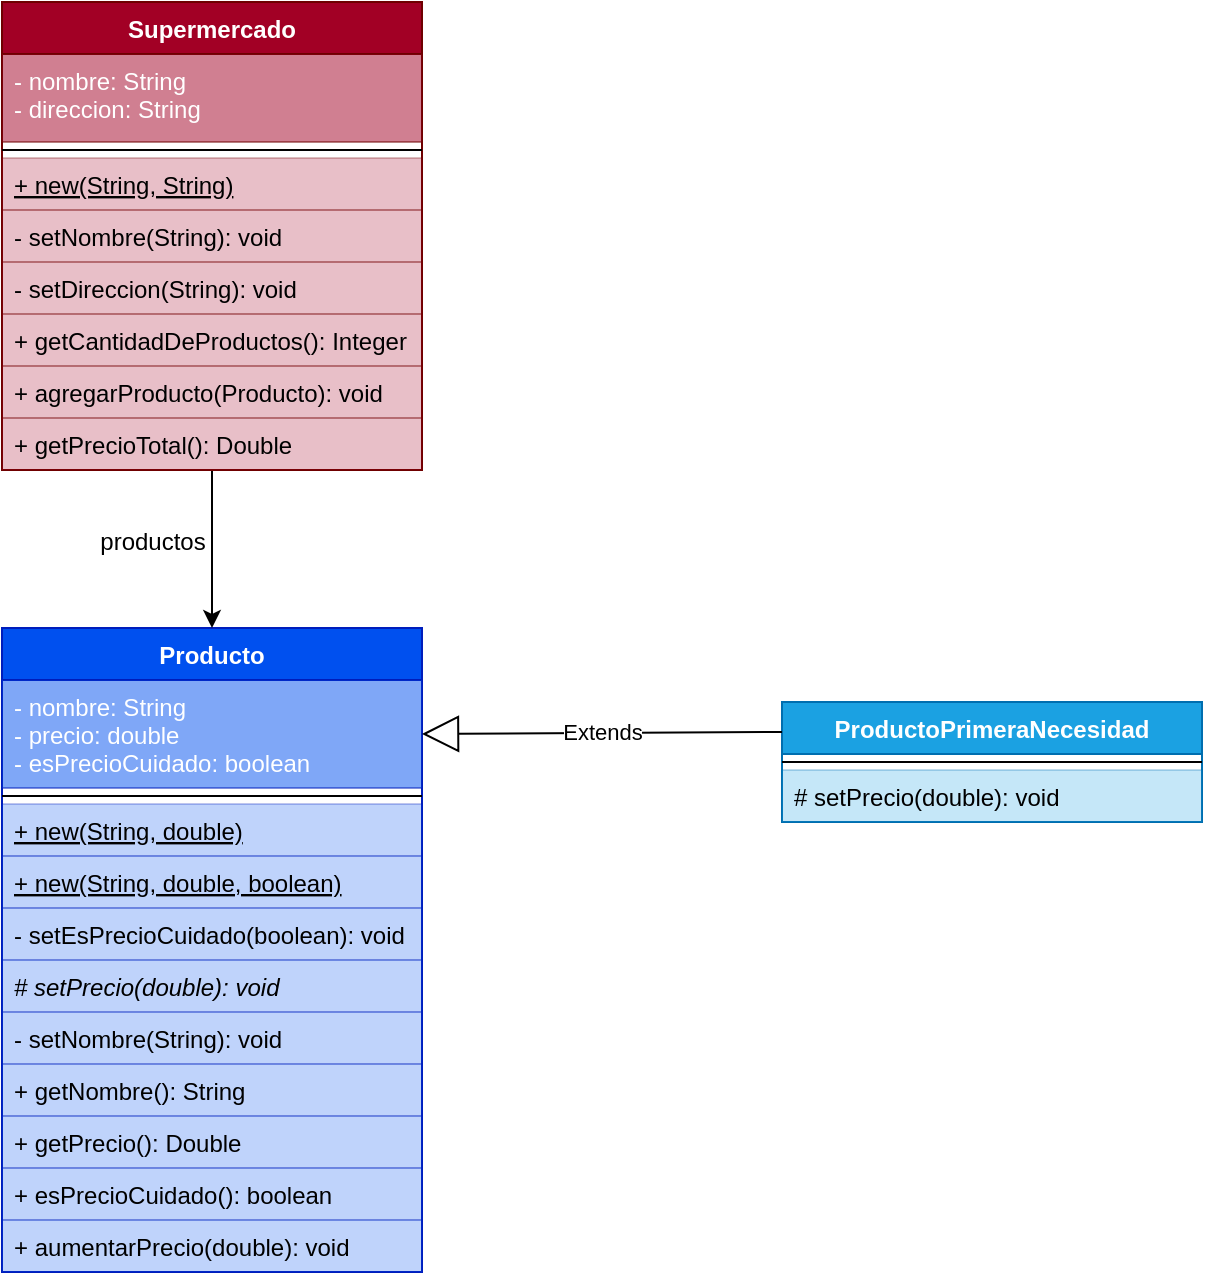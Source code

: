 <mxfile version="15.2.9" type="device"><diagram id="Ki1Kc2VXvUnl6WCNA7D2" name="Page-1"><mxGraphModel dx="1102" dy="1751" grid="1" gridSize="10" guides="1" tooltips="1" connect="1" arrows="1" fold="1" page="1" pageScale="1" pageWidth="827" pageHeight="1169" math="0" shadow="0"><root><mxCell id="0"/><mxCell id="1" parent="0"/><mxCell id="-MxiQg5zWCFV51cBB0Sa-1" value="Producto" style="swimlane;fontStyle=1;align=center;verticalAlign=top;childLayout=stackLayout;horizontal=1;startSize=26;horizontalStack=0;resizeParent=1;resizeParentMax=0;resizeLast=0;collapsible=1;marginBottom=0;fillColor=#0050ef;strokeColor=#001DBC;fontColor=#ffffff;" vertex="1" parent="1"><mxGeometry x="100" y="263" width="210" height="322" as="geometry"/></mxCell><mxCell id="-MxiQg5zWCFV51cBB0Sa-2" value="- nombre: String&#10;- precio: double&#10;- esPrecioCuidado: boolean" style="text;align=left;verticalAlign=top;spacingLeft=4;spacingRight=4;overflow=hidden;rotatable=0;points=[[0,0.5],[1,0.5]];portConstraint=eastwest;shadow=0;rounded=0;fillColor=#0050ef;strokeColor=#001DBC;fontColor=#ffffff;opacity=50;" vertex="1" parent="-MxiQg5zWCFV51cBB0Sa-1"><mxGeometry y="26" width="210" height="54" as="geometry"/></mxCell><mxCell id="-MxiQg5zWCFV51cBB0Sa-3" value="" style="line;strokeWidth=1;fillColor=none;align=left;verticalAlign=middle;spacingTop=-1;spacingLeft=3;spacingRight=3;rotatable=0;labelPosition=right;points=[];portConstraint=eastwest;" vertex="1" parent="-MxiQg5zWCFV51cBB0Sa-1"><mxGeometry y="80" width="210" height="8" as="geometry"/></mxCell><mxCell id="-MxiQg5zWCFV51cBB0Sa-10" value="+ new(String, double)" style="text;strokeColor=#001DBC;fillColor=#0050ef;align=left;verticalAlign=top;spacingLeft=4;spacingRight=4;overflow=hidden;rotatable=0;points=[[0,0.5],[1,0.5]];portConstraint=eastwest;fontColor=#000000;opacity=25;fontStyle=4" vertex="1" parent="-MxiQg5zWCFV51cBB0Sa-1"><mxGeometry y="88" width="210" height="26" as="geometry"/></mxCell><mxCell id="-MxiQg5zWCFV51cBB0Sa-4" value="+ new(String, double, boolean)" style="text;strokeColor=#001DBC;fillColor=#0050ef;align=left;verticalAlign=top;spacingLeft=4;spacingRight=4;overflow=hidden;rotatable=0;points=[[0,0.5],[1,0.5]];portConstraint=eastwest;fontColor=#000000;opacity=25;fontStyle=4" vertex="1" parent="-MxiQg5zWCFV51cBB0Sa-1"><mxGeometry y="114" width="210" height="26" as="geometry"/></mxCell><mxCell id="-MxiQg5zWCFV51cBB0Sa-5" value="- setEsPrecioCuidado(boolean): void" style="text;strokeColor=#001DBC;fillColor=#0050ef;align=left;verticalAlign=top;spacingLeft=4;spacingRight=4;overflow=hidden;rotatable=0;points=[[0,0.5],[1,0.5]];portConstraint=eastwest;fontColor=#000000;opacity=25;" vertex="1" parent="-MxiQg5zWCFV51cBB0Sa-1"><mxGeometry y="140" width="210" height="26" as="geometry"/></mxCell><mxCell id="-MxiQg5zWCFV51cBB0Sa-6" value="# setPrecio(double): void" style="text;strokeColor=#001DBC;fillColor=#0050ef;align=left;verticalAlign=top;spacingLeft=4;spacingRight=4;overflow=hidden;rotatable=0;points=[[0,0.5],[1,0.5]];portConstraint=eastwest;fontColor=#000000;opacity=25;fontStyle=2" vertex="1" parent="-MxiQg5zWCFV51cBB0Sa-1"><mxGeometry y="166" width="210" height="26" as="geometry"/></mxCell><mxCell id="-MxiQg5zWCFV51cBB0Sa-7" value="- setNombre(String): void" style="text;strokeColor=#001DBC;fillColor=#0050ef;align=left;verticalAlign=top;spacingLeft=4;spacingRight=4;overflow=hidden;rotatable=0;points=[[0,0.5],[1,0.5]];portConstraint=eastwest;fontColor=#000000;opacity=25;" vertex="1" parent="-MxiQg5zWCFV51cBB0Sa-1"><mxGeometry y="192" width="210" height="26" as="geometry"/></mxCell><mxCell id="-MxiQg5zWCFV51cBB0Sa-8" value="+ getNombre(): String" style="text;strokeColor=#001DBC;fillColor=#0050ef;align=left;verticalAlign=top;spacingLeft=4;spacingRight=4;overflow=hidden;rotatable=0;points=[[0,0.5],[1,0.5]];portConstraint=eastwest;fontColor=#000000;opacity=25;" vertex="1" parent="-MxiQg5zWCFV51cBB0Sa-1"><mxGeometry y="218" width="210" height="26" as="geometry"/></mxCell><mxCell id="-MxiQg5zWCFV51cBB0Sa-9" value="+ getPrecio(): Double" style="text;strokeColor=#001DBC;fillColor=#0050ef;align=left;verticalAlign=top;spacingLeft=4;spacingRight=4;overflow=hidden;rotatable=0;points=[[0,0.5],[1,0.5]];portConstraint=eastwest;fontColor=#000000;opacity=25;" vertex="1" parent="-MxiQg5zWCFV51cBB0Sa-1"><mxGeometry y="244" width="210" height="26" as="geometry"/></mxCell><mxCell id="-MxiQg5zWCFV51cBB0Sa-11" value="+ esPrecioCuidado(): boolean" style="text;strokeColor=#001DBC;fillColor=#0050ef;align=left;verticalAlign=top;spacingLeft=4;spacingRight=4;overflow=hidden;rotatable=0;points=[[0,0.5],[1,0.5]];portConstraint=eastwest;fontColor=#000000;opacity=25;" vertex="1" parent="-MxiQg5zWCFV51cBB0Sa-1"><mxGeometry y="270" width="210" height="26" as="geometry"/></mxCell><mxCell id="-MxiQg5zWCFV51cBB0Sa-12" value="+ aumentarPrecio(double): void" style="text;strokeColor=#001DBC;fillColor=#0050ef;align=left;verticalAlign=top;spacingLeft=4;spacingRight=4;overflow=hidden;rotatable=0;points=[[0,0.5],[1,0.5]];portConstraint=eastwest;fontColor=#000000;opacity=25;" vertex="1" parent="-MxiQg5zWCFV51cBB0Sa-1"><mxGeometry y="296" width="210" height="26" as="geometry"/></mxCell><mxCell id="-MxiQg5zWCFV51cBB0Sa-16" value="ProductoPrimeraNecesidad" style="swimlane;fontStyle=1;align=center;verticalAlign=top;childLayout=stackLayout;horizontal=1;startSize=26;horizontalStack=0;resizeParent=1;resizeParentMax=0;resizeLast=0;collapsible=1;marginBottom=0;fillColor=#1ba1e2;strokeColor=#006EAF;fontColor=#ffffff;" vertex="1" parent="1"><mxGeometry x="490" y="300" width="210" height="60" as="geometry"/></mxCell><mxCell id="-MxiQg5zWCFV51cBB0Sa-18" value="" style="line;strokeWidth=1;fillColor=none;align=left;verticalAlign=middle;spacingTop=-1;spacingLeft=3;spacingRight=3;rotatable=0;labelPosition=right;points=[];portConstraint=eastwest;" vertex="1" parent="-MxiQg5zWCFV51cBB0Sa-16"><mxGeometry y="26" width="210" height="8" as="geometry"/></mxCell><mxCell id="-MxiQg5zWCFV51cBB0Sa-22" value="# setPrecio(double): void" style="text;strokeColor=#006EAF;fillColor=#1ba1e2;align=left;verticalAlign=top;spacingLeft=4;spacingRight=4;overflow=hidden;rotatable=0;points=[[0,0.5],[1,0.5]];portConstraint=eastwest;fontColor=#000000;opacity=25;fontStyle=0" vertex="1" parent="-MxiQg5zWCFV51cBB0Sa-16"><mxGeometry y="34" width="210" height="26" as="geometry"/></mxCell><mxCell id="-MxiQg5zWCFV51cBB0Sa-29" value="Extends" style="endArrow=block;endSize=16;endFill=0;html=1;fontColor=#000000;entryX=1;entryY=0.5;entryDx=0;entryDy=0;exitX=0;exitY=0.25;exitDx=0;exitDy=0;" edge="1" parent="1" source="-MxiQg5zWCFV51cBB0Sa-16" target="-MxiQg5zWCFV51cBB0Sa-2"><mxGeometry width="160" relative="1" as="geometry"><mxPoint x="490" y="316" as="sourcePoint"/><mxPoint x="490" y="300" as="targetPoint"/></mxGeometry></mxCell><mxCell id="-MxiQg5zWCFV51cBB0Sa-46" style="edgeStyle=orthogonalEdgeStyle;rounded=0;orthogonalLoop=1;jettySize=auto;html=1;entryX=0.5;entryY=0;entryDx=0;entryDy=0;fontColor=#000000;" edge="1" parent="1" source="-MxiQg5zWCFV51cBB0Sa-32" target="-MxiQg5zWCFV51cBB0Sa-1"><mxGeometry relative="1" as="geometry"/></mxCell><mxCell id="-MxiQg5zWCFV51cBB0Sa-32" value="Supermercado" style="swimlane;fontStyle=1;align=center;verticalAlign=top;childLayout=stackLayout;horizontal=1;startSize=26;horizontalStack=0;resizeParent=1;resizeParentMax=0;resizeLast=0;collapsible=1;marginBottom=0;fillColor=#a20025;strokeColor=#6F0000;fontColor=#ffffff;" vertex="1" parent="1"><mxGeometry x="100" y="-50" width="210" height="234" as="geometry"/></mxCell><mxCell id="-MxiQg5zWCFV51cBB0Sa-33" value="- nombre: String&#10;- direccion: String" style="text;align=left;verticalAlign=top;spacingLeft=4;spacingRight=4;overflow=hidden;rotatable=0;points=[[0,0.5],[1,0.5]];portConstraint=eastwest;shadow=0;rounded=0;fillColor=#a20025;strokeColor=#6F0000;fontColor=#ffffff;opacity=50;" vertex="1" parent="-MxiQg5zWCFV51cBB0Sa-32"><mxGeometry y="26" width="210" height="44" as="geometry"/></mxCell><mxCell id="-MxiQg5zWCFV51cBB0Sa-34" value="" style="line;strokeWidth=1;fillColor=none;align=left;verticalAlign=middle;spacingTop=-1;spacingLeft=3;spacingRight=3;rotatable=0;labelPosition=right;points=[];portConstraint=eastwest;" vertex="1" parent="-MxiQg5zWCFV51cBB0Sa-32"><mxGeometry y="70" width="210" height="8" as="geometry"/></mxCell><mxCell id="-MxiQg5zWCFV51cBB0Sa-35" value="+ new(String, String)" style="text;strokeColor=#6F0000;fillColor=#a20025;align=left;verticalAlign=top;spacingLeft=4;spacingRight=4;overflow=hidden;rotatable=0;points=[[0,0.5],[1,0.5]];portConstraint=eastwest;fontColor=#000000;opacity=25;fontStyle=4" vertex="1" parent="-MxiQg5zWCFV51cBB0Sa-32"><mxGeometry y="78" width="210" height="26" as="geometry"/></mxCell><mxCell id="-MxiQg5zWCFV51cBB0Sa-44" value="- setNombre(String): void" style="text;strokeColor=#6F0000;fillColor=#a20025;align=left;verticalAlign=top;spacingLeft=4;spacingRight=4;overflow=hidden;rotatable=0;points=[[0,0.5],[1,0.5]];portConstraint=eastwest;fontColor=#000000;opacity=25;labelBackgroundColor=none;" vertex="1" parent="-MxiQg5zWCFV51cBB0Sa-32"><mxGeometry y="104" width="210" height="26" as="geometry"/></mxCell><mxCell id="-MxiQg5zWCFV51cBB0Sa-45" value="- setDireccion(String): void" style="text;strokeColor=#6F0000;fillColor=#a20025;align=left;verticalAlign=top;spacingLeft=4;spacingRight=4;overflow=hidden;rotatable=0;points=[[0,0.5],[1,0.5]];portConstraint=eastwest;fontColor=#000000;opacity=25;labelBackgroundColor=none;" vertex="1" parent="-MxiQg5zWCFV51cBB0Sa-32"><mxGeometry y="130" width="210" height="26" as="geometry"/></mxCell><mxCell id="-MxiQg5zWCFV51cBB0Sa-36" value="+ getCantidadDeProductos(): Integer" style="text;strokeColor=#6F0000;fillColor=#a20025;align=left;verticalAlign=top;spacingLeft=4;spacingRight=4;overflow=hidden;rotatable=0;points=[[0,0.5],[1,0.5]];portConstraint=eastwest;fontColor=#000000;opacity=25;" vertex="1" parent="-MxiQg5zWCFV51cBB0Sa-32"><mxGeometry y="156" width="210" height="26" as="geometry"/></mxCell><mxCell id="-MxiQg5zWCFV51cBB0Sa-37" value="+ agregarProducto(Producto): void" style="text;strokeColor=#6F0000;fillColor=#a20025;align=left;verticalAlign=top;spacingLeft=4;spacingRight=4;overflow=hidden;rotatable=0;points=[[0,0.5],[1,0.5]];portConstraint=eastwest;fontColor=#000000;opacity=25;" vertex="1" parent="-MxiQg5zWCFV51cBB0Sa-32"><mxGeometry y="182" width="210" height="26" as="geometry"/></mxCell><mxCell id="-MxiQg5zWCFV51cBB0Sa-38" value="+ getPrecioTotal(): Double" style="text;strokeColor=#6F0000;fillColor=#a20025;align=left;verticalAlign=top;spacingLeft=4;spacingRight=4;overflow=hidden;rotatable=0;points=[[0,0.5],[1,0.5]];portConstraint=eastwest;fontColor=#000000;opacity=25;fontStyle=0" vertex="1" parent="-MxiQg5zWCFV51cBB0Sa-32"><mxGeometry y="208" width="210" height="26" as="geometry"/></mxCell><mxCell id="-MxiQg5zWCFV51cBB0Sa-47" value="&lt;span style=&quot;text-align: left&quot;&gt;productos&lt;/span&gt;" style="text;html=1;align=center;verticalAlign=middle;resizable=0;points=[];autosize=1;strokeColor=none;fillColor=none;fontColor=#000000;" vertex="1" parent="1"><mxGeometry x="140" y="210" width="70" height="20" as="geometry"/></mxCell></root></mxGraphModel></diagram></mxfile>